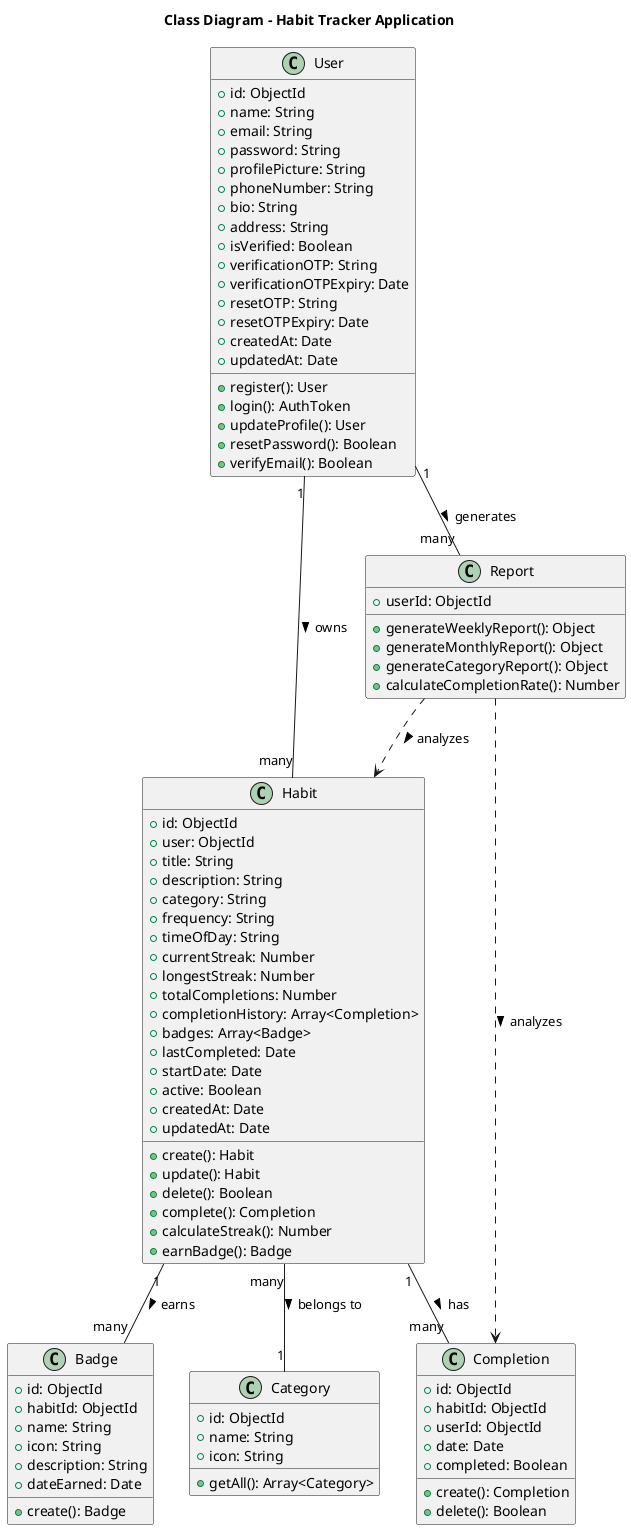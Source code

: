 @startuml Class Diagram

title Class Diagram - Habit Tracker Application

' Classes
class User {
  +id: ObjectId
  +name: String
  +email: String
  +password: String
  +profilePicture: String
  +phoneNumber: String
  +bio: String
  +address: String
  +isVerified: Boolean
  +verificationOTP: String
  +verificationOTPExpiry: Date
  +resetOTP: String
  +resetOTPExpiry: Date
  +createdAt: Date
  +updatedAt: Date
  +register(): User
  +login(): AuthToken
  +updateProfile(): User
  +resetPassword(): Boolean
  +verifyEmail(): Boolean
}

class Habit {
  +id: ObjectId
  +user: ObjectId
  +title: String
  +description: String
  +category: String
  +frequency: String
  +timeOfDay: String
  +currentStreak: Number
  +longestStreak: Number
  +totalCompletions: Number
  +completionHistory: Array<Completion>
  +badges: Array<Badge>
  +lastCompleted: Date
  +startDate: Date
  +active: Boolean
  +createdAt: Date
  +updatedAt: Date
  +create(): Habit
  +update(): Habit
  +delete(): Boolean
  +complete(): Completion
  +calculateStreak(): Number
  +earnBadge(): Badge
}

class Completion {
  +id: ObjectId
  +habitId: ObjectId
  +userId: ObjectId
  +date: Date
  +completed: Boolean
  +create(): Completion
  +delete(): Boolean
}

class Badge {
  +id: ObjectId
  +habitId: ObjectId
  +name: String
  +icon: String
  +description: String
  +dateEarned: Date
  +create(): Badge
}

class Category {
  +id: ObjectId
  +name: String
  +icon: String
  +getAll(): Array<Category>
}

class Report {
  +userId: ObjectId
  +generateWeeklyReport(): Object
  +generateMonthlyReport(): Object
  +generateCategoryReport(): Object
  +calculateCompletionRate(): Number
}

' Relationships
User "1" -- "many" Habit : owns >
Habit "many" -- "1" Category : belongs to >
Habit "1" -- "many" Completion : has >
Habit "1" -- "many" Badge : earns >
User "1" -- "many" Report : generates >
Report ..> Habit : analyzes >
Report ..> Completion : analyzes >

@enduml
